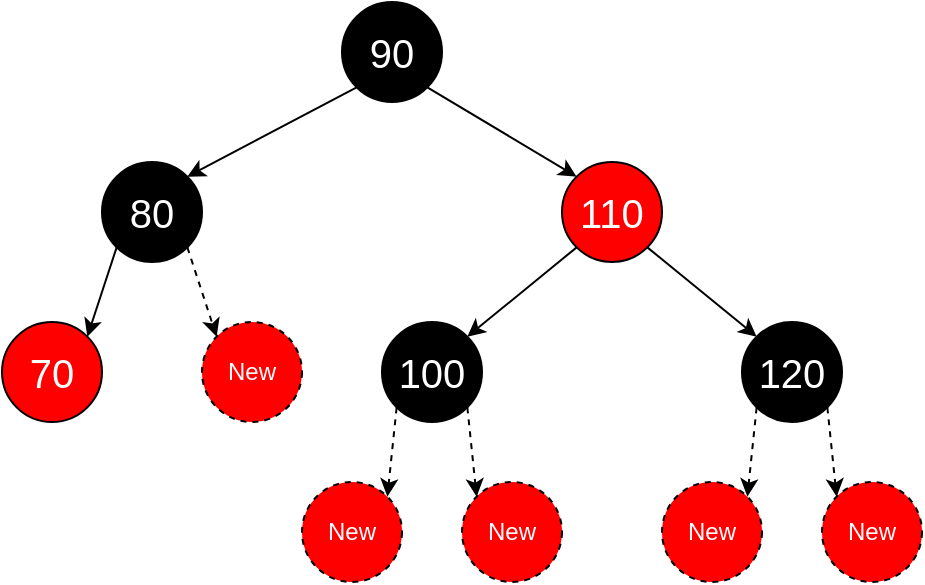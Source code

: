 <mxfile version="20.4.0" type="device"><diagram id="R-cHSDtUfPkVtpVSe-z4" name="Page-1"><mxGraphModel dx="1422" dy="705" grid="1" gridSize="10" guides="1" tooltips="1" connect="1" arrows="1" fold="1" page="1" pageScale="1" pageWidth="850" pageHeight="1100" math="0" shadow="0"><root><mxCell id="0"/><mxCell id="1" parent="0"/><mxCell id="Pw_AgTfwArUfPXs08USN-11" style="edgeStyle=none;rounded=0;orthogonalLoop=1;jettySize=auto;html=1;exitX=0;exitY=1;exitDx=0;exitDy=0;entryX=1;entryY=0;entryDx=0;entryDy=0;fontSize=20;fontColor=#000000;" edge="1" parent="1" source="Pw_AgTfwArUfPXs08USN-1" target="Pw_AgTfwArUfPXs08USN-10"><mxGeometry relative="1" as="geometry"/></mxCell><mxCell id="Pw_AgTfwArUfPXs08USN-35" style="edgeStyle=none;rounded=0;orthogonalLoop=1;jettySize=auto;html=1;exitX=1;exitY=1;exitDx=0;exitDy=0;entryX=0;entryY=0;entryDx=0;entryDy=0;dashed=1;fontSize=20;fontColor=#000000;" edge="1" parent="1" source="Pw_AgTfwArUfPXs08USN-1" target="Pw_AgTfwArUfPXs08USN-34"><mxGeometry relative="1" as="geometry"/></mxCell><mxCell id="Pw_AgTfwArUfPXs08USN-1" value="&lt;font color=&quot;#ffffff&quot; style=&quot;font-size: 20px;&quot;&gt;80&lt;/font&gt;" style="ellipse;whiteSpace=wrap;html=1;aspect=fixed;fillColor=#000000;" vertex="1" parent="1"><mxGeometry x="310" y="200" width="50" height="50" as="geometry"/></mxCell><mxCell id="Pw_AgTfwArUfPXs08USN-10" value="&lt;font color=&quot;#ffffff&quot; style=&quot;font-size: 20px;&quot;&gt;70&lt;/font&gt;" style="ellipse;whiteSpace=wrap;html=1;aspect=fixed;fillColor=#FF0000;" vertex="1" parent="1"><mxGeometry x="260" y="280" width="50" height="50" as="geometry"/></mxCell><mxCell id="Pw_AgTfwArUfPXs08USN-13" style="edgeStyle=none;rounded=0;orthogonalLoop=1;jettySize=auto;html=1;exitX=0;exitY=1;exitDx=0;exitDy=0;entryX=1;entryY=0;entryDx=0;entryDy=0;fontSize=20;fontColor=#000000;" edge="1" parent="1" source="Pw_AgTfwArUfPXs08USN-12" target="Pw_AgTfwArUfPXs08USN-1"><mxGeometry relative="1" as="geometry"/></mxCell><mxCell id="Pw_AgTfwArUfPXs08USN-15" style="edgeStyle=none;rounded=0;orthogonalLoop=1;jettySize=auto;html=1;exitX=1;exitY=1;exitDx=0;exitDy=0;entryX=0;entryY=0;entryDx=0;entryDy=0;fontSize=20;fontColor=#000000;" edge="1" parent="1" source="Pw_AgTfwArUfPXs08USN-12" target="Pw_AgTfwArUfPXs08USN-14"><mxGeometry relative="1" as="geometry"/></mxCell><mxCell id="Pw_AgTfwArUfPXs08USN-12" value="&lt;font color=&quot;#ffffff&quot; style=&quot;font-size: 20px;&quot;&gt;90&lt;/font&gt;" style="ellipse;whiteSpace=wrap;html=1;aspect=fixed;fillColor=#000000;" vertex="1" parent="1"><mxGeometry x="430" y="120" width="50" height="50" as="geometry"/></mxCell><mxCell id="Pw_AgTfwArUfPXs08USN-17" style="edgeStyle=none;rounded=0;orthogonalLoop=1;jettySize=auto;html=1;exitX=0;exitY=1;exitDx=0;exitDy=0;entryX=1;entryY=0;entryDx=0;entryDy=0;fontSize=20;fontColor=#000000;" edge="1" parent="1" source="Pw_AgTfwArUfPXs08USN-14" target="Pw_AgTfwArUfPXs08USN-16"><mxGeometry relative="1" as="geometry"/></mxCell><mxCell id="Pw_AgTfwArUfPXs08USN-19" style="edgeStyle=none;rounded=0;orthogonalLoop=1;jettySize=auto;html=1;exitX=1;exitY=1;exitDx=0;exitDy=0;entryX=0;entryY=0;entryDx=0;entryDy=0;fontSize=20;fontColor=#000000;" edge="1" parent="1" source="Pw_AgTfwArUfPXs08USN-14" target="Pw_AgTfwArUfPXs08USN-18"><mxGeometry relative="1" as="geometry"/></mxCell><mxCell id="Pw_AgTfwArUfPXs08USN-14" value="&lt;font color=&quot;#ffffff&quot; style=&quot;font-size: 20px;&quot;&gt;110&lt;/font&gt;" style="ellipse;whiteSpace=wrap;html=1;aspect=fixed;fillColor=#FF0000;" vertex="1" parent="1"><mxGeometry x="540" y="200" width="50" height="50" as="geometry"/></mxCell><mxCell id="Pw_AgTfwArUfPXs08USN-24" style="edgeStyle=none;rounded=0;orthogonalLoop=1;jettySize=auto;html=1;exitX=0;exitY=1;exitDx=0;exitDy=0;entryX=1;entryY=0;entryDx=0;entryDy=0;dashed=1;fontSize=20;fontColor=#000000;" edge="1" parent="1" source="Pw_AgTfwArUfPXs08USN-16" target="Pw_AgTfwArUfPXs08USN-23"><mxGeometry relative="1" as="geometry"/></mxCell><mxCell id="Pw_AgTfwArUfPXs08USN-26" style="edgeStyle=none;rounded=0;orthogonalLoop=1;jettySize=auto;html=1;exitX=1;exitY=1;exitDx=0;exitDy=0;entryX=0;entryY=0;entryDx=0;entryDy=0;dashed=1;fontSize=20;fontColor=#000000;" edge="1" parent="1" source="Pw_AgTfwArUfPXs08USN-16" target="Pw_AgTfwArUfPXs08USN-25"><mxGeometry relative="1" as="geometry"/></mxCell><mxCell id="Pw_AgTfwArUfPXs08USN-16" value="&lt;font color=&quot;#ffffff&quot; style=&quot;font-size: 20px;&quot;&gt;100&lt;/font&gt;" style="ellipse;whiteSpace=wrap;html=1;aspect=fixed;fillColor=#000000;" vertex="1" parent="1"><mxGeometry x="450" y="280" width="50" height="50" as="geometry"/></mxCell><mxCell id="Pw_AgTfwArUfPXs08USN-28" style="edgeStyle=none;rounded=0;orthogonalLoop=1;jettySize=auto;html=1;exitX=0;exitY=1;exitDx=0;exitDy=0;entryX=1;entryY=0;entryDx=0;entryDy=0;dashed=1;fontSize=20;fontColor=#000000;" edge="1" parent="1" source="Pw_AgTfwArUfPXs08USN-18" target="Pw_AgTfwArUfPXs08USN-27"><mxGeometry relative="1" as="geometry"/></mxCell><mxCell id="Pw_AgTfwArUfPXs08USN-30" style="edgeStyle=none;rounded=0;orthogonalLoop=1;jettySize=auto;html=1;exitX=1;exitY=1;exitDx=0;exitDy=0;entryX=0;entryY=0;entryDx=0;entryDy=0;dashed=1;fontSize=20;fontColor=#000000;" edge="1" parent="1" source="Pw_AgTfwArUfPXs08USN-18" target="Pw_AgTfwArUfPXs08USN-29"><mxGeometry relative="1" as="geometry"/></mxCell><mxCell id="Pw_AgTfwArUfPXs08USN-18" value="&lt;font color=&quot;#ffffff&quot; style=&quot;font-size: 20px;&quot;&gt;120&lt;/font&gt;" style="ellipse;whiteSpace=wrap;html=1;aspect=fixed;fillColor=#000000;" vertex="1" parent="1"><mxGeometry x="630" y="280" width="50" height="50" as="geometry"/></mxCell><mxCell id="Pw_AgTfwArUfPXs08USN-23" value="&lt;font color=&quot;#ffffff&quot;&gt;New&lt;/font&gt;" style="ellipse;whiteSpace=wrap;html=1;aspect=fixed;fillColor=#FF0000;dashed=1;" vertex="1" parent="1"><mxGeometry x="410" y="360" width="50" height="50" as="geometry"/></mxCell><mxCell id="Pw_AgTfwArUfPXs08USN-25" value="&lt;font color=&quot;#ffffff&quot;&gt;New&lt;/font&gt;" style="ellipse;whiteSpace=wrap;html=1;aspect=fixed;fillColor=#FF0000;dashed=1;" vertex="1" parent="1"><mxGeometry x="490" y="360" width="50" height="50" as="geometry"/></mxCell><mxCell id="Pw_AgTfwArUfPXs08USN-27" value="&lt;font color=&quot;#ffffff&quot;&gt;New&lt;/font&gt;" style="ellipse;whiteSpace=wrap;html=1;aspect=fixed;fillColor=#FF0000;dashed=1;" vertex="1" parent="1"><mxGeometry x="590" y="360" width="50" height="50" as="geometry"/></mxCell><mxCell id="Pw_AgTfwArUfPXs08USN-29" value="&lt;font color=&quot;#ffffff&quot;&gt;New&lt;/font&gt;" style="ellipse;whiteSpace=wrap;html=1;aspect=fixed;fillColor=#FF0000;dashed=1;" vertex="1" parent="1"><mxGeometry x="670" y="360" width="50" height="50" as="geometry"/></mxCell><mxCell id="Pw_AgTfwArUfPXs08USN-34" value="&lt;font color=&quot;#ffffff&quot;&gt;New&lt;/font&gt;" style="ellipse;whiteSpace=wrap;html=1;aspect=fixed;fillColor=#FF0000;dashed=1;" vertex="1" parent="1"><mxGeometry x="360" y="280" width="50" height="50" as="geometry"/></mxCell></root></mxGraphModel></diagram></mxfile>